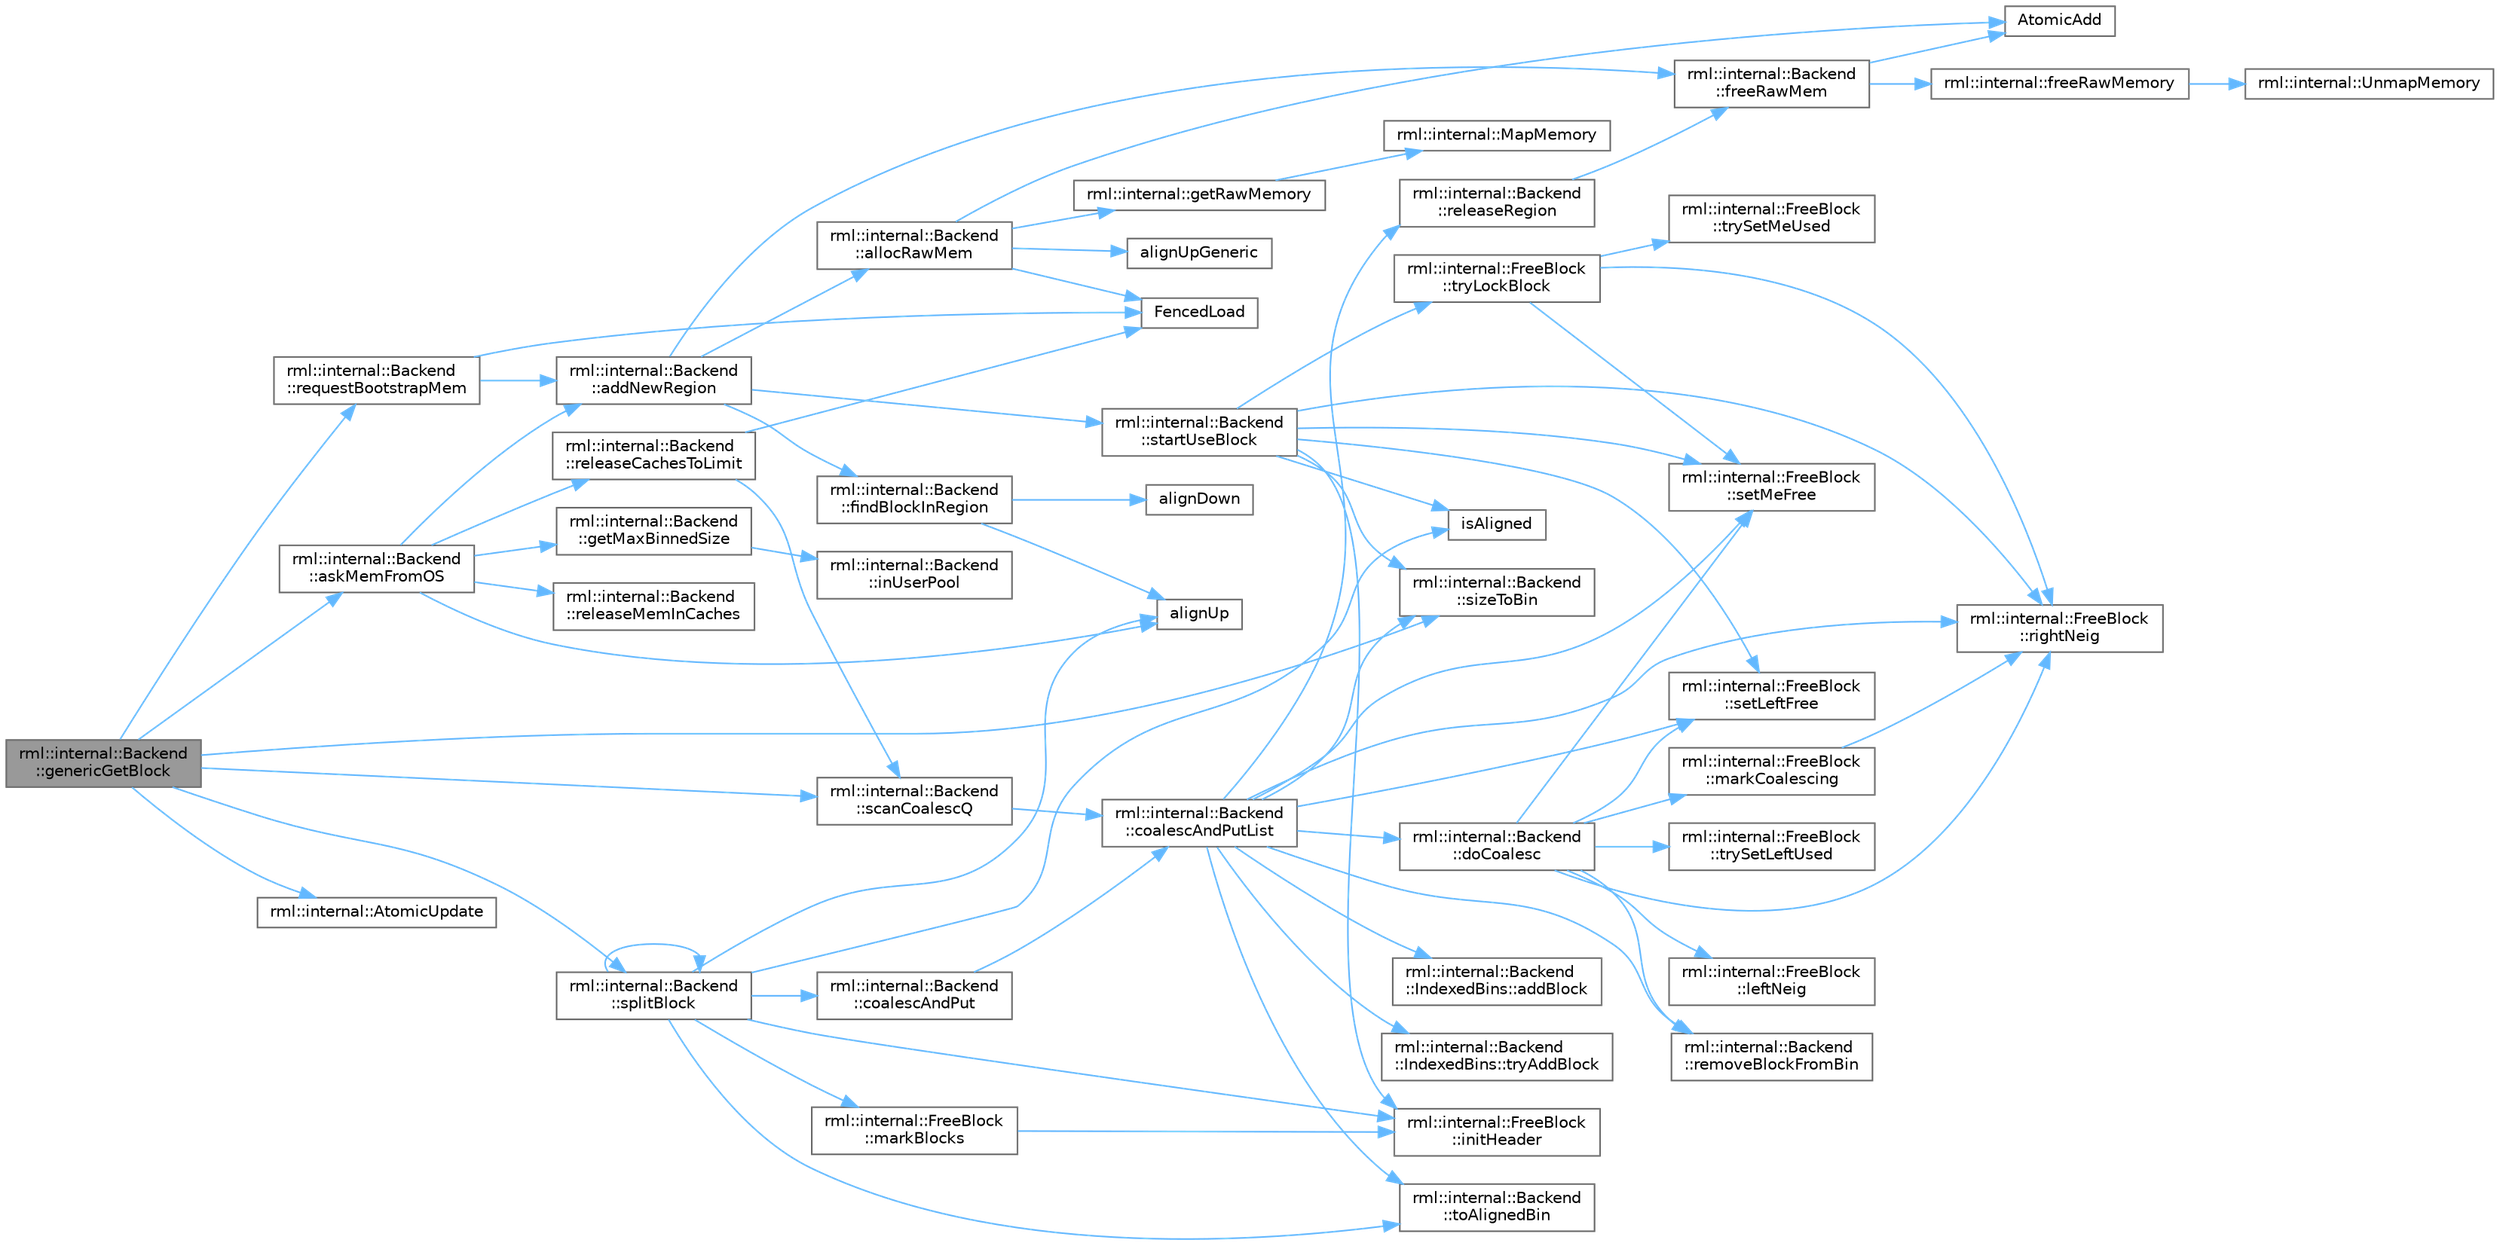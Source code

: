 digraph "rml::internal::Backend::genericGetBlock"
{
 // LATEX_PDF_SIZE
  bgcolor="transparent";
  edge [fontname=Helvetica,fontsize=10,labelfontname=Helvetica,labelfontsize=10];
  node [fontname=Helvetica,fontsize=10,shape=box,height=0.2,width=0.4];
  rankdir="LR";
  Node1 [id="Node000001",label="rml::internal::Backend\l::genericGetBlock",height=0.2,width=0.4,color="gray40", fillcolor="grey60", style="filled", fontcolor="black",tooltip=" "];
  Node1 -> Node2 [id="edge1_Node000001_Node000002",color="steelblue1",style="solid",tooltip=" "];
  Node2 [id="Node000002",label="rml::internal::Backend\l::askMemFromOS",height=0.2,width=0.4,color="grey40", fillcolor="white", style="filled",URL="$classrml_1_1internal_1_1_backend.html#a4c781fee21ce3ac75da9945ecb711df0",tooltip=" "];
  Node2 -> Node3 [id="edge2_Node000002_Node000003",color="steelblue1",style="solid",tooltip=" "];
  Node3 [id="Node000003",label="rml::internal::Backend\l::addNewRegion",height=0.2,width=0.4,color="grey40", fillcolor="white", style="filled",URL="$classrml_1_1internal_1_1_backend.html#a1ce796da1be182b3d41e823abcb3dc75",tooltip=" "];
  Node3 -> Node4 [id="edge3_Node000003_Node000004",color="steelblue1",style="solid",tooltip=" "];
  Node4 [id="Node000004",label="rml::internal::Backend\l::allocRawMem",height=0.2,width=0.4,color="grey40", fillcolor="white", style="filled",URL="$classrml_1_1internal_1_1_backend.html#ad064094fd6e2918eb5593a4b64ceba35",tooltip=" "];
  Node4 -> Node5 [id="edge4_Node000004_Node000005",color="steelblue1",style="solid",tooltip=" "];
  Node5 [id="Node000005",label="alignUpGeneric",height=0.2,width=0.4,color="grey40", fillcolor="white", style="filled",URL="$shared__utils_8h.html#a4bdb40129ff39a9afc33fbe26578426a",tooltip=" "];
  Node4 -> Node6 [id="edge5_Node000004_Node000006",color="steelblue1",style="solid",tooltip=" "];
  Node6 [id="Node000006",label="AtomicAdd",height=0.2,width=0.4,color="grey40", fillcolor="white", style="filled",URL="$_synchronize_8h.html#ae9382ede99cb71105906a4be5337e684",tooltip=" "];
  Node4 -> Node7 [id="edge6_Node000004_Node000007",color="steelblue1",style="solid",tooltip=" "];
  Node7 [id="Node000007",label="FencedLoad",height=0.2,width=0.4,color="grey40", fillcolor="white", style="filled",URL="$_synchronize_8h.html#a0792980ea26344eaf2fc0a4112b5d848",tooltip=" "];
  Node4 -> Node8 [id="edge7_Node000004_Node000008",color="steelblue1",style="solid",tooltip=" "];
  Node8 [id="Node000008",label="rml::internal::getRawMemory",height=0.2,width=0.4,color="grey40", fillcolor="white", style="filled",URL="$namespacerml_1_1internal.html#a20a102758b34fcecb92ab9a8a5b94bab",tooltip=" "];
  Node8 -> Node9 [id="edge8_Node000008_Node000009",color="steelblue1",style="solid",tooltip=" "];
  Node9 [id="Node000009",label="rml::internal::MapMemory",height=0.2,width=0.4,color="grey40", fillcolor="white", style="filled",URL="$namespacerml_1_1internal.html#a038c931fc1c5f3cca603db0605955f79",tooltip=" "];
  Node3 -> Node10 [id="edge9_Node000003_Node000010",color="steelblue1",style="solid",tooltip=" "];
  Node10 [id="Node000010",label="rml::internal::Backend\l::findBlockInRegion",height=0.2,width=0.4,color="grey40", fillcolor="white", style="filled",URL="$classrml_1_1internal_1_1_backend.html#a1e73aa6cfd79f88ec08170e253dbfbf9",tooltip=" "];
  Node10 -> Node11 [id="edge10_Node000010_Node000011",color="steelblue1",style="solid",tooltip=" "];
  Node11 [id="Node000011",label="alignDown",height=0.2,width=0.4,color="grey40", fillcolor="white", style="filled",URL="$shared__utils_8h.html#ab3918cd2395835f90b78b96d4e1e2390",tooltip=" "];
  Node10 -> Node12 [id="edge11_Node000010_Node000012",color="steelblue1",style="solid",tooltip=" "];
  Node12 [id="Node000012",label="alignUp",height=0.2,width=0.4,color="grey40", fillcolor="white", style="filled",URL="$shared__utils_8h.html#abf7a0e928f58ffeeefa291f674c30d69",tooltip=" "];
  Node3 -> Node13 [id="edge12_Node000003_Node000013",color="steelblue1",style="solid",tooltip=" "];
  Node13 [id="Node000013",label="rml::internal::Backend\l::freeRawMem",height=0.2,width=0.4,color="grey40", fillcolor="white", style="filled",URL="$classrml_1_1internal_1_1_backend.html#a7789b9e7e8feeb284af94e32f0fbd969",tooltip=" "];
  Node13 -> Node6 [id="edge13_Node000013_Node000006",color="steelblue1",style="solid",tooltip=" "];
  Node13 -> Node14 [id="edge14_Node000013_Node000014",color="steelblue1",style="solid",tooltip=" "];
  Node14 [id="Node000014",label="rml::internal::freeRawMemory",height=0.2,width=0.4,color="grey40", fillcolor="white", style="filled",URL="$namespacerml_1_1internal.html#a2ea1623a7b12844a70215bf8ae6544df",tooltip=" "];
  Node14 -> Node15 [id="edge15_Node000014_Node000015",color="steelblue1",style="solid",tooltip=" "];
  Node15 [id="Node000015",label="rml::internal::UnmapMemory",height=0.2,width=0.4,color="grey40", fillcolor="white", style="filled",URL="$namespacerml_1_1internal.html#a0d0de9a8386655564c0ccabe210fef00",tooltip=" "];
  Node3 -> Node16 [id="edge16_Node000003_Node000016",color="steelblue1",style="solid",tooltip=" "];
  Node16 [id="Node000016",label="rml::internal::Backend\l::startUseBlock",height=0.2,width=0.4,color="grey40", fillcolor="white", style="filled",URL="$classrml_1_1internal_1_1_backend.html#aa94dd2bec0167dbe34899fe4f6b26f1b",tooltip=" "];
  Node16 -> Node17 [id="edge17_Node000016_Node000017",color="steelblue1",style="solid",tooltip=" "];
  Node17 [id="Node000017",label="rml::internal::FreeBlock\l::initHeader",height=0.2,width=0.4,color="grey40", fillcolor="white", style="filled",URL="$classrml_1_1internal_1_1_free_block.html#a777d30e3372942de87930981c943576f",tooltip=" "];
  Node16 -> Node18 [id="edge18_Node000016_Node000018",color="steelblue1",style="solid",tooltip=" "];
  Node18 [id="Node000018",label="isAligned",height=0.2,width=0.4,color="grey40", fillcolor="white", style="filled",URL="$_customize_8h.html#a717f2c2c0501922cd654a5ebf49b287e",tooltip=" "];
  Node16 -> Node19 [id="edge19_Node000016_Node000019",color="steelblue1",style="solid",tooltip=" "];
  Node19 [id="Node000019",label="rml::internal::FreeBlock\l::rightNeig",height=0.2,width=0.4,color="grey40", fillcolor="white", style="filled",URL="$classrml_1_1internal_1_1_free_block.html#aac4719caa91288e649a063c1e63943ea",tooltip=" "];
  Node16 -> Node20 [id="edge20_Node000016_Node000020",color="steelblue1",style="solid",tooltip=" "];
  Node20 [id="Node000020",label="rml::internal::FreeBlock\l::setLeftFree",height=0.2,width=0.4,color="grey40", fillcolor="white", style="filled",URL="$classrml_1_1internal_1_1_free_block.html#aec3adaa09c9a1ac4ee63ec09f919d0ce",tooltip=" "];
  Node16 -> Node21 [id="edge21_Node000016_Node000021",color="steelblue1",style="solid",tooltip=" "];
  Node21 [id="Node000021",label="rml::internal::FreeBlock\l::setMeFree",height=0.2,width=0.4,color="grey40", fillcolor="white", style="filled",URL="$classrml_1_1internal_1_1_free_block.html#a288e6db81f9d5882ddc9cec10aa38db2",tooltip=" "];
  Node16 -> Node22 [id="edge22_Node000016_Node000022",color="steelblue1",style="solid",tooltip=" "];
  Node22 [id="Node000022",label="rml::internal::Backend\l::sizeToBin",height=0.2,width=0.4,color="grey40", fillcolor="white", style="filled",URL="$classrml_1_1internal_1_1_backend.html#a88ffac989c26a384799d3e6fedffa17b",tooltip=" "];
  Node16 -> Node23 [id="edge23_Node000016_Node000023",color="steelblue1",style="solid",tooltip=" "];
  Node23 [id="Node000023",label="rml::internal::FreeBlock\l::tryLockBlock",height=0.2,width=0.4,color="grey40", fillcolor="white", style="filled",URL="$classrml_1_1internal_1_1_free_block.html#a8ca50d0f759fba59416e6932741b8670",tooltip=" "];
  Node23 -> Node19 [id="edge24_Node000023_Node000019",color="steelblue1",style="solid",tooltip=" "];
  Node23 -> Node21 [id="edge25_Node000023_Node000021",color="steelblue1",style="solid",tooltip=" "];
  Node23 -> Node24 [id="edge26_Node000023_Node000024",color="steelblue1",style="solid",tooltip=" "];
  Node24 [id="Node000024",label="rml::internal::FreeBlock\l::trySetMeUsed",height=0.2,width=0.4,color="grey40", fillcolor="white", style="filled",URL="$classrml_1_1internal_1_1_free_block.html#a98f8c45a82c2e5191fc54a0f55f85eb4",tooltip=" "];
  Node2 -> Node12 [id="edge27_Node000002_Node000012",color="steelblue1",style="solid",tooltip=" "];
  Node2 -> Node25 [id="edge28_Node000002_Node000025",color="steelblue1",style="solid",tooltip=" "];
  Node25 [id="Node000025",label="rml::internal::Backend\l::getMaxBinnedSize",height=0.2,width=0.4,color="grey40", fillcolor="white", style="filled",URL="$classrml_1_1internal_1_1_backend.html#af7f29ce80d57a9417ba3abaa156a5959",tooltip=" "];
  Node25 -> Node26 [id="edge29_Node000025_Node000026",color="steelblue1",style="solid",tooltip=" "];
  Node26 [id="Node000026",label="rml::internal::Backend\l::inUserPool",height=0.2,width=0.4,color="grey40", fillcolor="white", style="filled",URL="$classrml_1_1internal_1_1_backend.html#a0d970b8baf9c882ee49d4467b88fcd3b",tooltip=" "];
  Node2 -> Node27 [id="edge30_Node000002_Node000027",color="steelblue1",style="solid",tooltip=" "];
  Node27 [id="Node000027",label="rml::internal::Backend\l::releaseCachesToLimit",height=0.2,width=0.4,color="grey40", fillcolor="white", style="filled",URL="$classrml_1_1internal_1_1_backend.html#aae091f8b82917d89257a77c7366e3621",tooltip=" "];
  Node27 -> Node7 [id="edge31_Node000027_Node000007",color="steelblue1",style="solid",tooltip=" "];
  Node27 -> Node28 [id="edge32_Node000027_Node000028",color="steelblue1",style="solid",tooltip=" "];
  Node28 [id="Node000028",label="rml::internal::Backend\l::scanCoalescQ",height=0.2,width=0.4,color="grey40", fillcolor="white", style="filled",URL="$classrml_1_1internal_1_1_backend.html#ade18da717ae37ea63f0a8cabc3a29536",tooltip=" "];
  Node28 -> Node29 [id="edge33_Node000028_Node000029",color="steelblue1",style="solid",tooltip=" "];
  Node29 [id="Node000029",label="rml::internal::Backend\l::coalescAndPutList",height=0.2,width=0.4,color="grey40", fillcolor="white", style="filled",URL="$classrml_1_1internal_1_1_backend.html#ab7187ff304d09cf6f069821b4ab8e2fb",tooltip=" "];
  Node29 -> Node30 [id="edge34_Node000029_Node000030",color="steelblue1",style="solid",tooltip=" "];
  Node30 [id="Node000030",label="rml::internal::Backend\l::IndexedBins::addBlock",height=0.2,width=0.4,color="grey40", fillcolor="white", style="filled",URL="$classrml_1_1internal_1_1_backend_1_1_indexed_bins.html#acb8b3b2c17574e6a77c9135c6f3e027d",tooltip=" "];
  Node29 -> Node31 [id="edge35_Node000029_Node000031",color="steelblue1",style="solid",tooltip=" "];
  Node31 [id="Node000031",label="rml::internal::Backend\l::doCoalesc",height=0.2,width=0.4,color="grey40", fillcolor="white", style="filled",URL="$classrml_1_1internal_1_1_backend.html#a7632dfe63a52e77e13875b7e44d4ab76",tooltip=" "];
  Node31 -> Node32 [id="edge36_Node000031_Node000032",color="steelblue1",style="solid",tooltip=" "];
  Node32 [id="Node000032",label="rml::internal::FreeBlock\l::leftNeig",height=0.2,width=0.4,color="grey40", fillcolor="white", style="filled",URL="$classrml_1_1internal_1_1_free_block.html#a9075db651a017ef5897fa40a019bda59",tooltip=" "];
  Node31 -> Node33 [id="edge37_Node000031_Node000033",color="steelblue1",style="solid",tooltip=" "];
  Node33 [id="Node000033",label="rml::internal::FreeBlock\l::markCoalescing",height=0.2,width=0.4,color="grey40", fillcolor="white", style="filled",URL="$classrml_1_1internal_1_1_free_block.html#a3ce0e6bfe3611b907f50f4a37b6baa39",tooltip=" "];
  Node33 -> Node19 [id="edge38_Node000033_Node000019",color="steelblue1",style="solid",tooltip=" "];
  Node31 -> Node34 [id="edge39_Node000031_Node000034",color="steelblue1",style="solid",tooltip=" "];
  Node34 [id="Node000034",label="rml::internal::Backend\l::removeBlockFromBin",height=0.2,width=0.4,color="grey40", fillcolor="white", style="filled",URL="$classrml_1_1internal_1_1_backend.html#a9e707331f648a72caf2822fa488b6273",tooltip=" "];
  Node31 -> Node19 [id="edge40_Node000031_Node000019",color="steelblue1",style="solid",tooltip=" "];
  Node31 -> Node20 [id="edge41_Node000031_Node000020",color="steelblue1",style="solid",tooltip=" "];
  Node31 -> Node21 [id="edge42_Node000031_Node000021",color="steelblue1",style="solid",tooltip=" "];
  Node31 -> Node35 [id="edge43_Node000031_Node000035",color="steelblue1",style="solid",tooltip=" "];
  Node35 [id="Node000035",label="rml::internal::FreeBlock\l::trySetLeftUsed",height=0.2,width=0.4,color="grey40", fillcolor="white", style="filled",URL="$classrml_1_1internal_1_1_free_block.html#a130e1d04a373da8fc346399589225bb7",tooltip=" "];
  Node29 -> Node36 [id="edge44_Node000029_Node000036",color="steelblue1",style="solid",tooltip=" "];
  Node36 [id="Node000036",label="rml::internal::Backend\l::releaseRegion",height=0.2,width=0.4,color="grey40", fillcolor="white", style="filled",URL="$classrml_1_1internal_1_1_backend.html#abc1e069ce438bb93d53e6a9333253d47",tooltip=" "];
  Node36 -> Node13 [id="edge45_Node000036_Node000013",color="steelblue1",style="solid",tooltip=" "];
  Node29 -> Node34 [id="edge46_Node000029_Node000034",color="steelblue1",style="solid",tooltip=" "];
  Node29 -> Node19 [id="edge47_Node000029_Node000019",color="steelblue1",style="solid",tooltip=" "];
  Node29 -> Node20 [id="edge48_Node000029_Node000020",color="steelblue1",style="solid",tooltip=" "];
  Node29 -> Node21 [id="edge49_Node000029_Node000021",color="steelblue1",style="solid",tooltip=" "];
  Node29 -> Node22 [id="edge50_Node000029_Node000022",color="steelblue1",style="solid",tooltip=" "];
  Node29 -> Node37 [id="edge51_Node000029_Node000037",color="steelblue1",style="solid",tooltip=" "];
  Node37 [id="Node000037",label="rml::internal::Backend\l::toAlignedBin",height=0.2,width=0.4,color="grey40", fillcolor="white", style="filled",URL="$classrml_1_1internal_1_1_backend.html#a361793e5067f0627700c3d6e10f230bd",tooltip=" "];
  Node29 -> Node38 [id="edge52_Node000029_Node000038",color="steelblue1",style="solid",tooltip=" "];
  Node38 [id="Node000038",label="rml::internal::Backend\l::IndexedBins::tryAddBlock",height=0.2,width=0.4,color="grey40", fillcolor="white", style="filled",URL="$classrml_1_1internal_1_1_backend_1_1_indexed_bins.html#a462c443a37dea32f4c5cfdec77067233",tooltip=" "];
  Node2 -> Node39 [id="edge53_Node000002_Node000039",color="steelblue1",style="solid",tooltip=" "];
  Node39 [id="Node000039",label="rml::internal::Backend\l::releaseMemInCaches",height=0.2,width=0.4,color="grey40", fillcolor="white", style="filled",URL="$classrml_1_1internal_1_1_backend.html#a9408e9ba0543412f2fac3089b0c9e46e",tooltip=" "];
  Node1 -> Node40 [id="edge54_Node000001_Node000040",color="steelblue1",style="solid",tooltip=" "];
  Node40 [id="Node000040",label="rml::internal::AtomicUpdate",height=0.2,width=0.4,color="grey40", fillcolor="white", style="filled",URL="$namespacerml_1_1internal.html#af7c2ebdeed6d0ee45dd9474b25fe5ff1",tooltip=" "];
  Node1 -> Node41 [id="edge55_Node000001_Node000041",color="steelblue1",style="solid",tooltip=" "];
  Node41 [id="Node000041",label="rml::internal::Backend\l::requestBootstrapMem",height=0.2,width=0.4,color="grey40", fillcolor="white", style="filled",URL="$classrml_1_1internal_1_1_backend.html#aff7afe8ff25d96689368544633aebd5b",tooltip=" "];
  Node41 -> Node3 [id="edge56_Node000041_Node000003",color="steelblue1",style="solid",tooltip=" "];
  Node41 -> Node7 [id="edge57_Node000041_Node000007",color="steelblue1",style="solid",tooltip=" "];
  Node1 -> Node28 [id="edge58_Node000001_Node000028",color="steelblue1",style="solid",tooltip=" "];
  Node1 -> Node22 [id="edge59_Node000001_Node000022",color="steelblue1",style="solid",tooltip=" "];
  Node1 -> Node42 [id="edge60_Node000001_Node000042",color="steelblue1",style="solid",tooltip=" "];
  Node42 [id="Node000042",label="rml::internal::Backend\l::splitBlock",height=0.2,width=0.4,color="grey40", fillcolor="white", style="filled",URL="$classrml_1_1internal_1_1_backend.html#a31193cf3a8e8c5f2f4a3004bca4cadf2",tooltip=" "];
  Node42 -> Node12 [id="edge61_Node000042_Node000012",color="steelblue1",style="solid",tooltip=" "];
  Node42 -> Node43 [id="edge62_Node000042_Node000043",color="steelblue1",style="solid",tooltip=" "];
  Node43 [id="Node000043",label="rml::internal::Backend\l::coalescAndPut",height=0.2,width=0.4,color="grey40", fillcolor="white", style="filled",URL="$classrml_1_1internal_1_1_backend.html#a73a1ed638532f524b5d79d243547dcc8",tooltip=" "];
  Node43 -> Node29 [id="edge63_Node000043_Node000029",color="steelblue1",style="solid",tooltip=" "];
  Node42 -> Node17 [id="edge64_Node000042_Node000017",color="steelblue1",style="solid",tooltip=" "];
  Node42 -> Node18 [id="edge65_Node000042_Node000018",color="steelblue1",style="solid",tooltip=" "];
  Node42 -> Node44 [id="edge66_Node000042_Node000044",color="steelblue1",style="solid",tooltip=" "];
  Node44 [id="Node000044",label="rml::internal::FreeBlock\l::markBlocks",height=0.2,width=0.4,color="grey40", fillcolor="white", style="filled",URL="$classrml_1_1internal_1_1_free_block.html#aa5bf7b2524e73ac7930fe322b4a5dc95",tooltip=" "];
  Node44 -> Node17 [id="edge67_Node000044_Node000017",color="steelblue1",style="solid",tooltip=" "];
  Node42 -> Node42 [id="edge68_Node000042_Node000042",color="steelblue1",style="solid",tooltip=" "];
  Node42 -> Node37 [id="edge69_Node000042_Node000037",color="steelblue1",style="solid",tooltip=" "];
}
